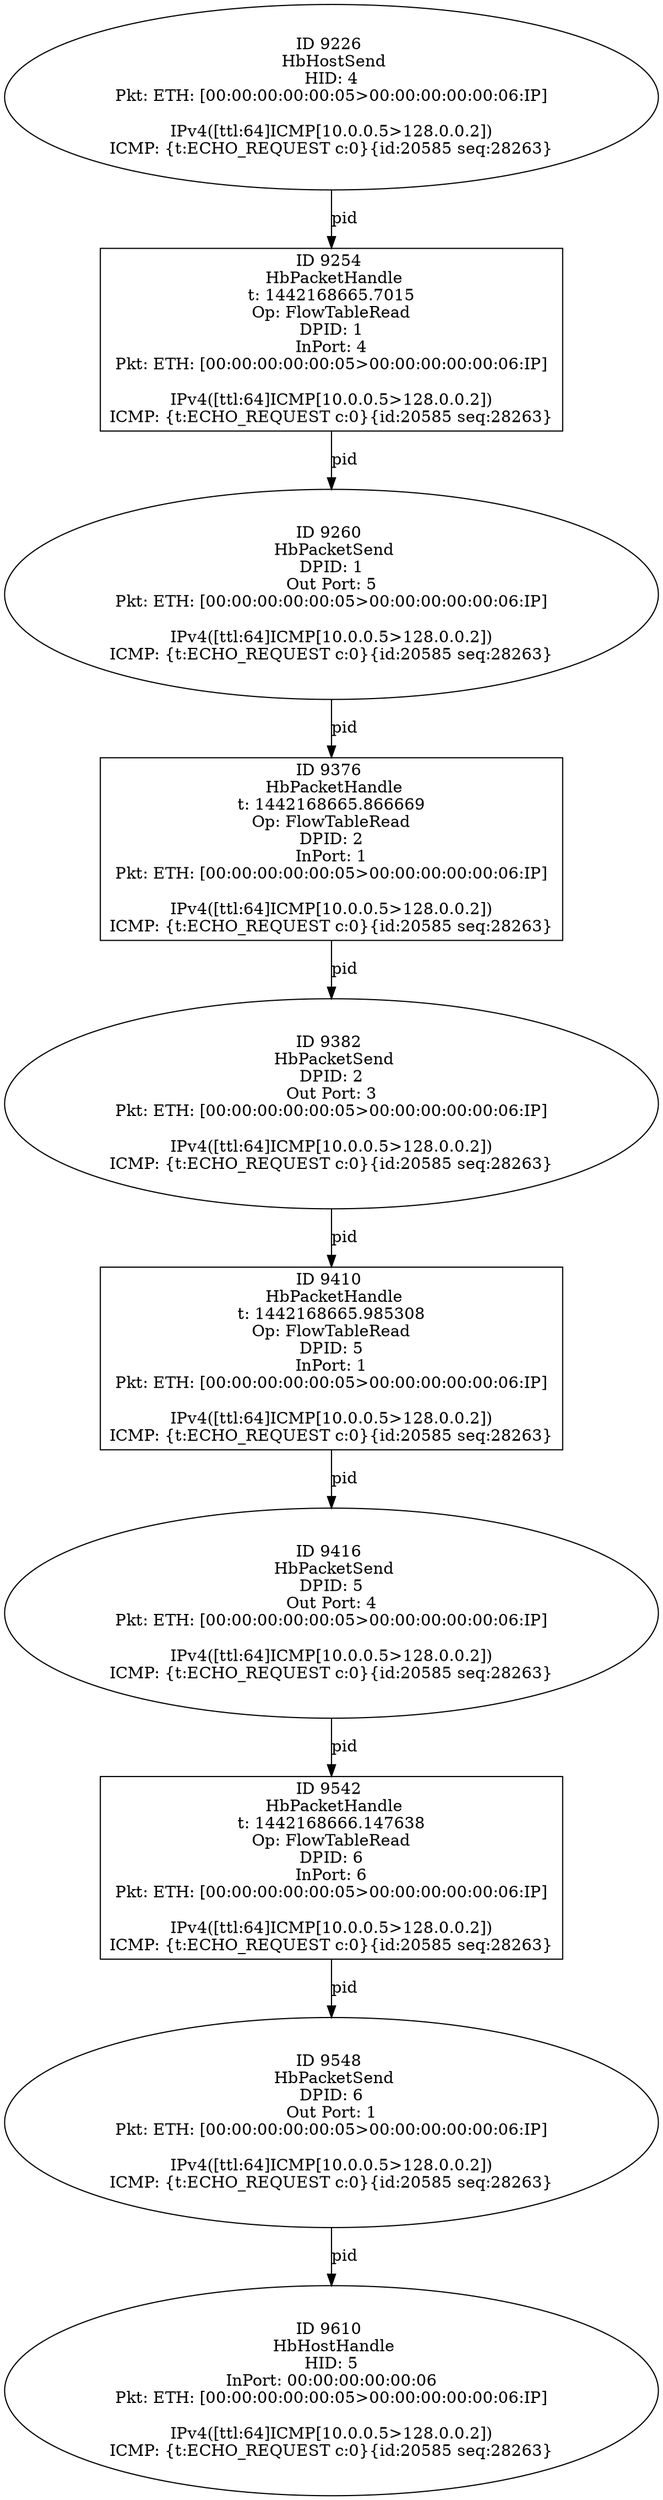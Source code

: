 strict digraph G {
9376 [shape=box, event=<hb_events.HbPacketHandle object at 0x10c2b6d50>, label="ID 9376 
 HbPacketHandle
t: 1442168665.866669
Op: FlowTableRead
DPID: 2
InPort: 1
Pkt: ETH: [00:00:00:00:00:05>00:00:00:00:00:06:IP]

IPv4([ttl:64]ICMP[10.0.0.5>128.0.0.2])
ICMP: {t:ECHO_REQUEST c:0}{id:20585 seq:28263}"];
9410 [shape=box, event=<hb_events.HbPacketHandle object at 0x10c2d0350>, label="ID 9410 
 HbPacketHandle
t: 1442168665.985308
Op: FlowTableRead
DPID: 5
InPort: 1
Pkt: ETH: [00:00:00:00:00:05>00:00:00:00:00:06:IP]

IPv4([ttl:64]ICMP[10.0.0.5>128.0.0.2])
ICMP: {t:ECHO_REQUEST c:0}{id:20585 seq:28263}"];
9542 [shape=box, event=<hb_events.HbPacketHandle object at 0x10c348610>, label="ID 9542 
 HbPacketHandle
t: 1442168666.147638
Op: FlowTableRead
DPID: 6
InPort: 6
Pkt: ETH: [00:00:00:00:00:05>00:00:00:00:00:06:IP]

IPv4([ttl:64]ICMP[10.0.0.5>128.0.0.2])
ICMP: {t:ECHO_REQUEST c:0}{id:20585 seq:28263}"];
9254 [shape=box, event=<hb_events.HbPacketHandle object at 0x10c2434d0>, label="ID 9254 
 HbPacketHandle
t: 1442168665.7015
Op: FlowTableRead
DPID: 1
InPort: 4
Pkt: ETH: [00:00:00:00:00:05>00:00:00:00:00:06:IP]

IPv4([ttl:64]ICMP[10.0.0.5>128.0.0.2])
ICMP: {t:ECHO_REQUEST c:0}{id:20585 seq:28263}"];
9416 [shape=oval, event=<hb_events.HbPacketSend object at 0x10c2d07d0>, label="ID 9416 
 HbPacketSend
DPID: 5
Out Port: 4
Pkt: ETH: [00:00:00:00:00:05>00:00:00:00:00:06:IP]

IPv4([ttl:64]ICMP[10.0.0.5>128.0.0.2])
ICMP: {t:ECHO_REQUEST c:0}{id:20585 seq:28263}"];
9260 [shape=oval, event=<hb_events.HbPacketSend object at 0x10c24ab10>, label="ID 9260 
 HbPacketSend
DPID: 1
Out Port: 5
Pkt: ETH: [00:00:00:00:00:05>00:00:00:00:00:06:IP]

IPv4([ttl:64]ICMP[10.0.0.5>128.0.0.2])
ICMP: {t:ECHO_REQUEST c:0}{id:20585 seq:28263}"];
9548 [shape=oval, event=<hb_events.HbPacketSend object at 0x10c348a50>, label="ID 9548 
 HbPacketSend
DPID: 6
Out Port: 1
Pkt: ETH: [00:00:00:00:00:05>00:00:00:00:00:06:IP]

IPv4([ttl:64]ICMP[10.0.0.5>128.0.0.2])
ICMP: {t:ECHO_REQUEST c:0}{id:20585 seq:28263}"];
9226 [shape=oval, event=<hb_events.HbHostSend object at 0x10c23a1d0>, label="ID 9226 
 HbHostSend
HID: 4
Pkt: ETH: [00:00:00:00:00:05>00:00:00:00:00:06:IP]

IPv4([ttl:64]ICMP[10.0.0.5>128.0.0.2])
ICMP: {t:ECHO_REQUEST c:0}{id:20585 seq:28263}"];
9610 [shape=oval, event=<hb_events.HbHostHandle object at 0x10c373c90>, label="ID 9610 
 HbHostHandle
HID: 5
InPort: 00:00:00:00:00:06
Pkt: ETH: [00:00:00:00:00:05>00:00:00:00:00:06:IP]

IPv4([ttl:64]ICMP[10.0.0.5>128.0.0.2])
ICMP: {t:ECHO_REQUEST c:0}{id:20585 seq:28263}"];
9382 [shape=oval, event=<hb_events.HbPacketSend object at 0x10c2b6950>, label="ID 9382 
 HbPacketSend
DPID: 2
Out Port: 3
Pkt: ETH: [00:00:00:00:00:05>00:00:00:00:00:06:IP]

IPv4([ttl:64]ICMP[10.0.0.5>128.0.0.2])
ICMP: {t:ECHO_REQUEST c:0}{id:20585 seq:28263}"];
9376 -> 9382  [rel=pid, label=pid];
9410 -> 9416  [rel=pid, label=pid];
9542 -> 9548  [rel=pid, label=pid];
9254 -> 9260  [rel=pid, label=pid];
9416 -> 9542  [rel=pid, label=pid];
9548 -> 9610  [rel=pid, label=pid];
9260 -> 9376  [rel=pid, label=pid];
9226 -> 9254  [rel=pid, label=pid];
9382 -> 9410  [rel=pid, label=pid];
}
